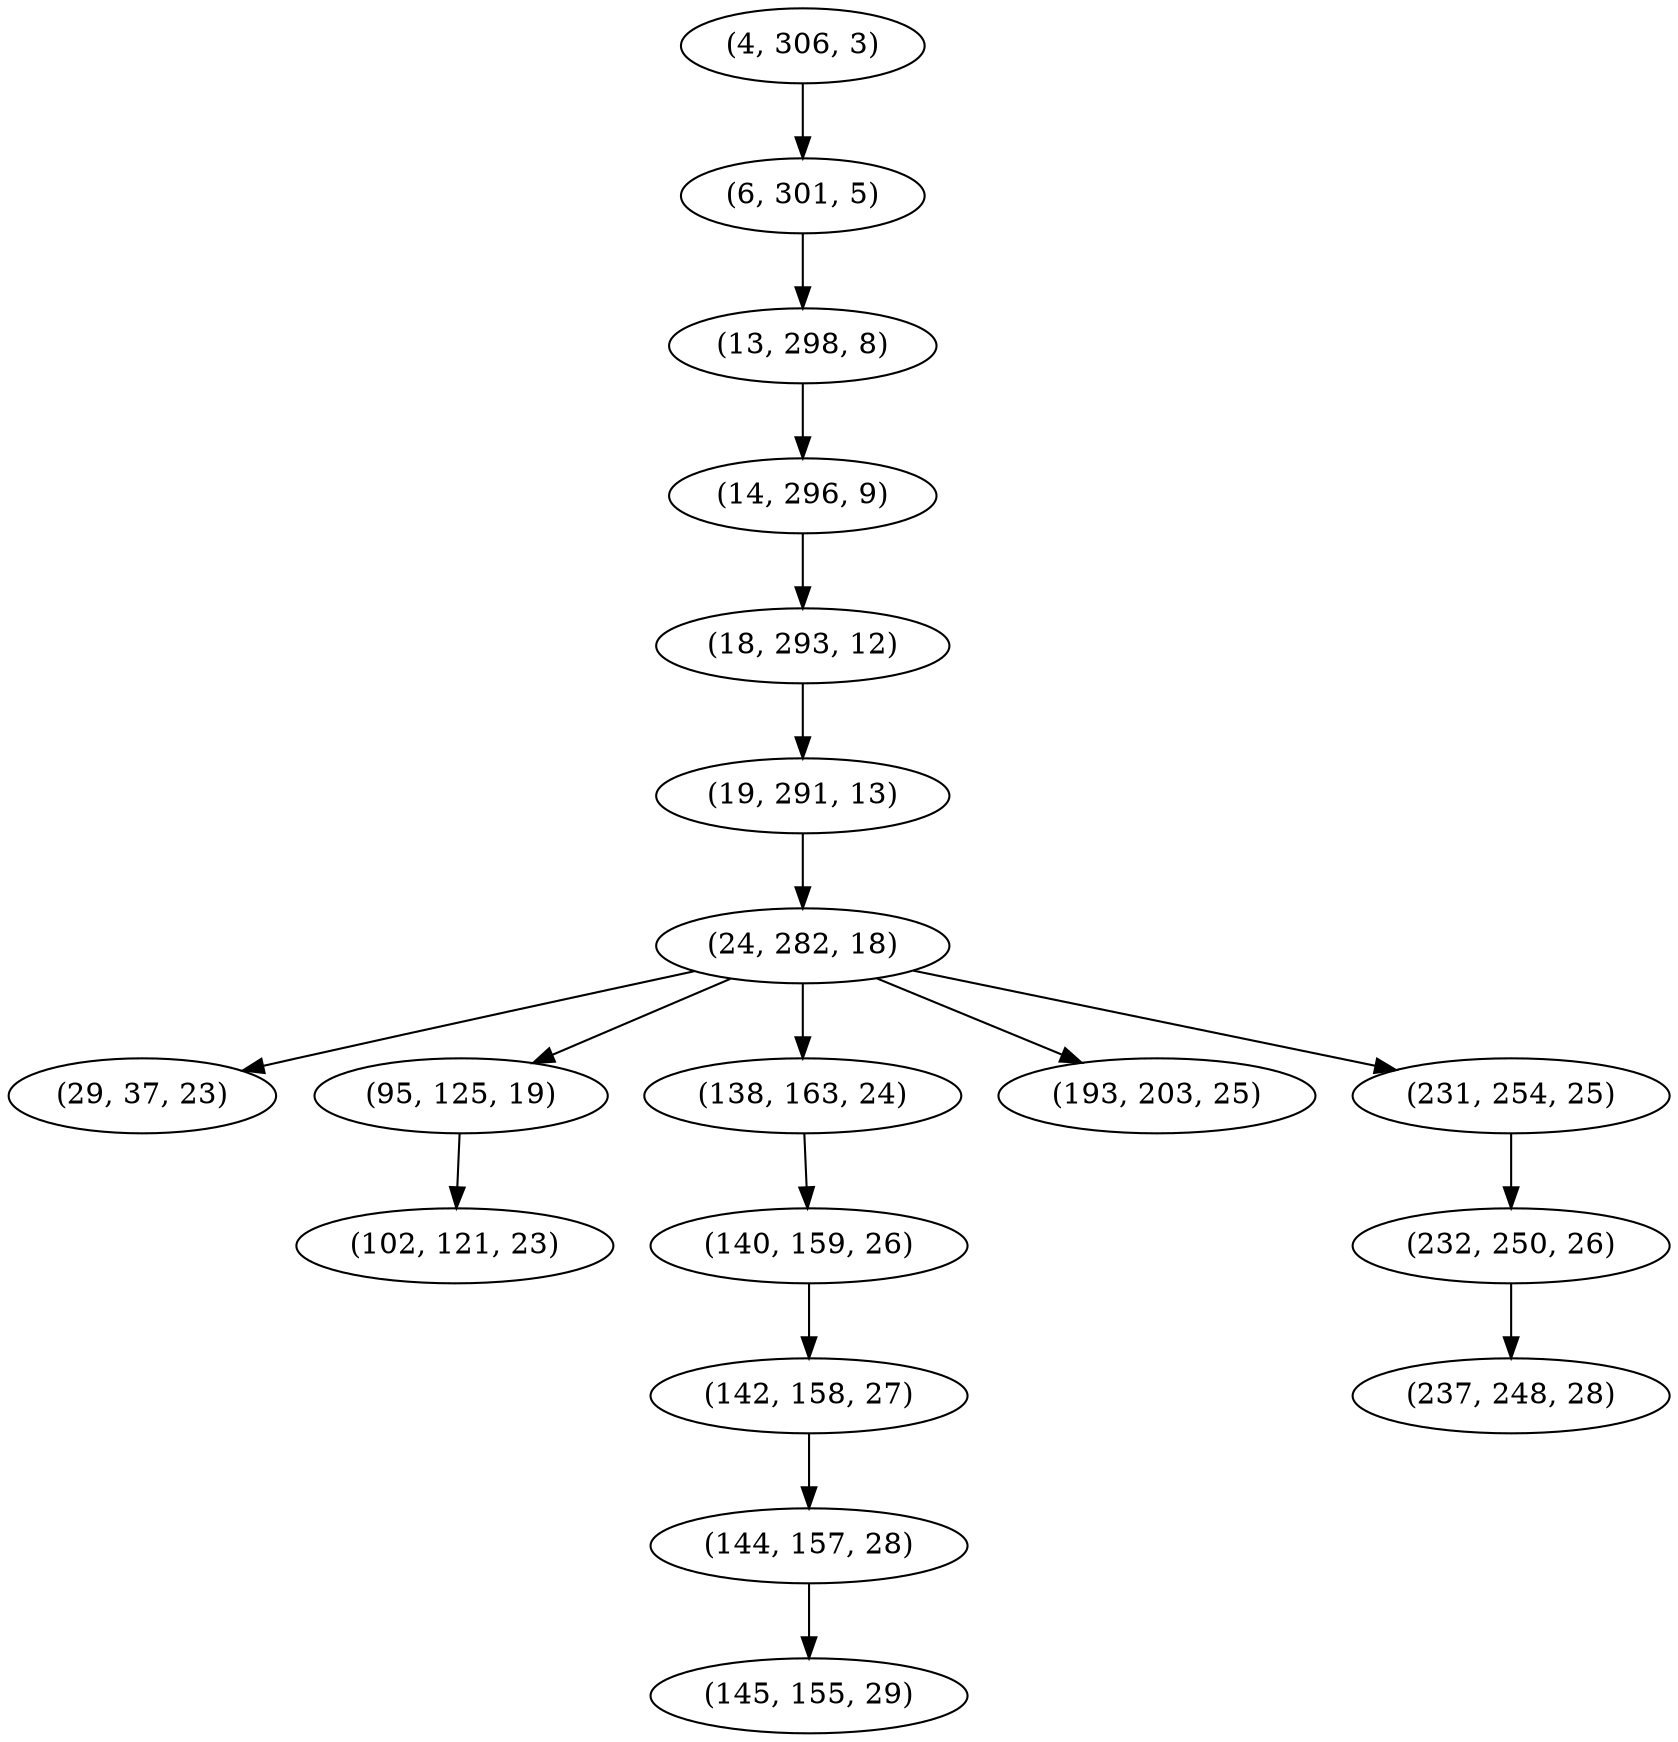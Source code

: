 digraph tree {
    "(4, 306, 3)";
    "(6, 301, 5)";
    "(13, 298, 8)";
    "(14, 296, 9)";
    "(18, 293, 12)";
    "(19, 291, 13)";
    "(24, 282, 18)";
    "(29, 37, 23)";
    "(95, 125, 19)";
    "(102, 121, 23)";
    "(138, 163, 24)";
    "(140, 159, 26)";
    "(142, 158, 27)";
    "(144, 157, 28)";
    "(145, 155, 29)";
    "(193, 203, 25)";
    "(231, 254, 25)";
    "(232, 250, 26)";
    "(237, 248, 28)";
    "(4, 306, 3)" -> "(6, 301, 5)";
    "(6, 301, 5)" -> "(13, 298, 8)";
    "(13, 298, 8)" -> "(14, 296, 9)";
    "(14, 296, 9)" -> "(18, 293, 12)";
    "(18, 293, 12)" -> "(19, 291, 13)";
    "(19, 291, 13)" -> "(24, 282, 18)";
    "(24, 282, 18)" -> "(29, 37, 23)";
    "(24, 282, 18)" -> "(95, 125, 19)";
    "(24, 282, 18)" -> "(138, 163, 24)";
    "(24, 282, 18)" -> "(193, 203, 25)";
    "(24, 282, 18)" -> "(231, 254, 25)";
    "(95, 125, 19)" -> "(102, 121, 23)";
    "(138, 163, 24)" -> "(140, 159, 26)";
    "(140, 159, 26)" -> "(142, 158, 27)";
    "(142, 158, 27)" -> "(144, 157, 28)";
    "(144, 157, 28)" -> "(145, 155, 29)";
    "(231, 254, 25)" -> "(232, 250, 26)";
    "(232, 250, 26)" -> "(237, 248, 28)";
}
